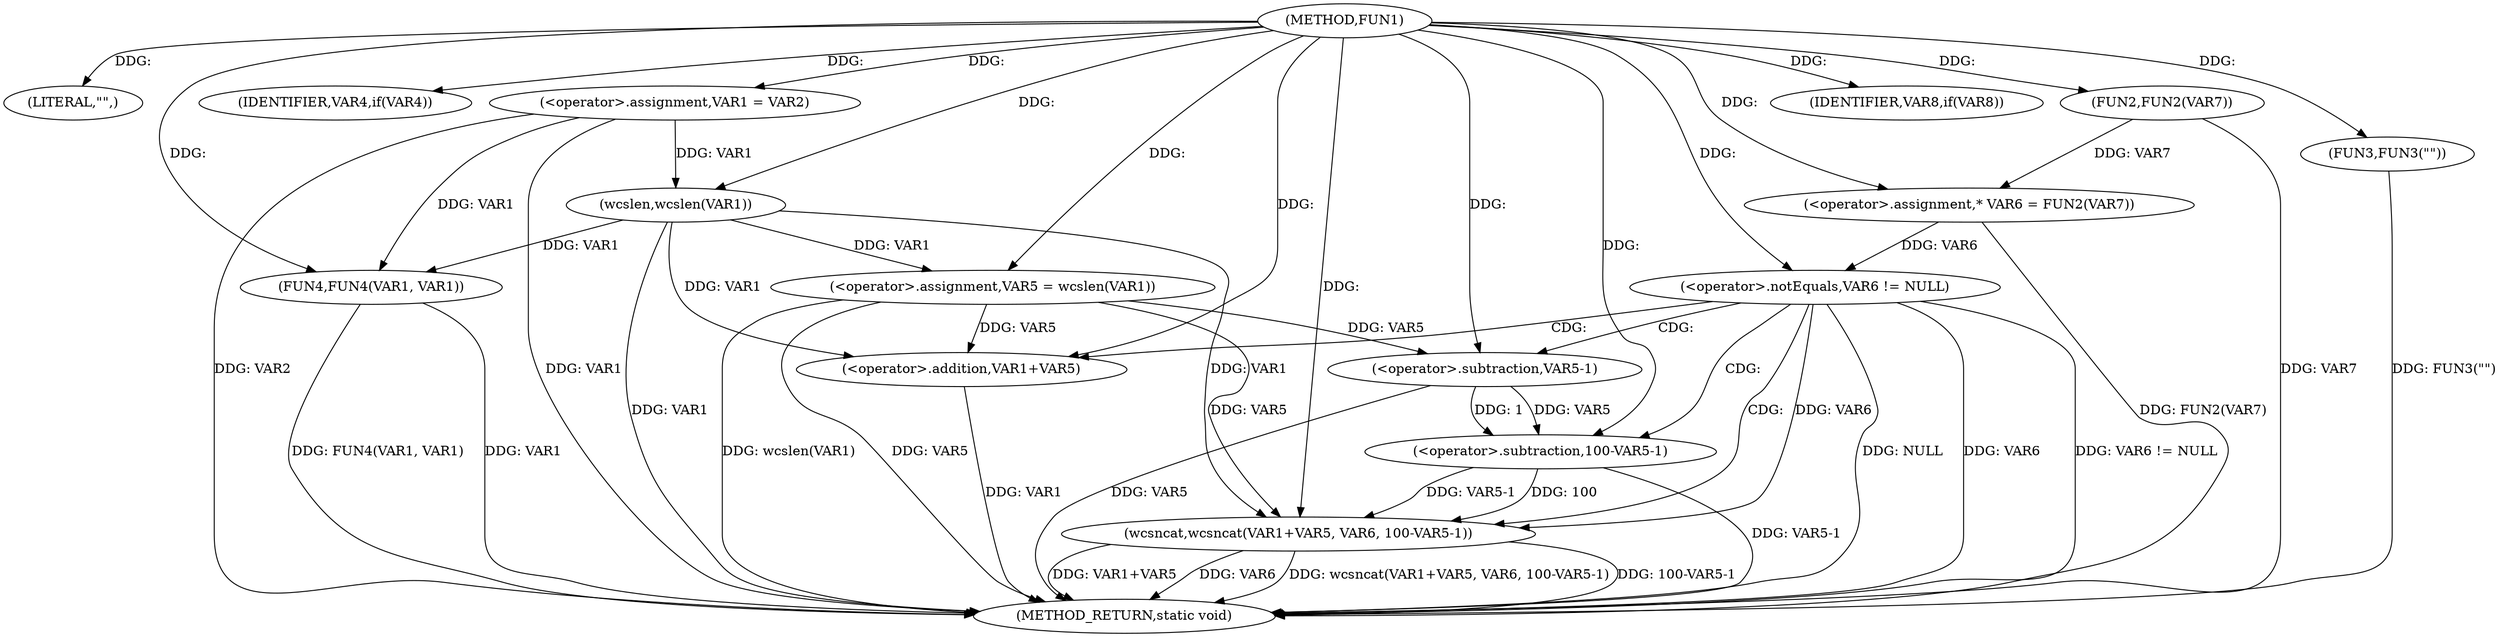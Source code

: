 digraph FUN1 {  
"1000100" [label = "(METHOD,FUN1)" ]
"1000146" [label = "(METHOD_RETURN,static void)" ]
"1000103" [label = "(LITERAL,\"\",)" ]
"1000104" [label = "(<operator>.assignment,VAR1 = VAR2)" ]
"1000108" [label = "(IDENTIFIER,VAR4,if(VAR4))" ]
"1000112" [label = "(<operator>.assignment,VAR5 = wcslen(VAR1))" ]
"1000114" [label = "(wcslen,wcslen(VAR1))" ]
"1000117" [label = "(<operator>.assignment,* VAR6 = FUN2(VAR7))" ]
"1000119" [label = "(FUN2,FUN2(VAR7))" ]
"1000122" [label = "(<operator>.notEquals,VAR6 != NULL)" ]
"1000126" [label = "(wcsncat,wcsncat(VAR1+VAR5, VAR6, 100-VAR5-1))" ]
"1000127" [label = "(<operator>.addition,VAR1+VAR5)" ]
"1000131" [label = "(<operator>.subtraction,100-VAR5-1)" ]
"1000133" [label = "(<operator>.subtraction,VAR5-1)" ]
"1000137" [label = "(IDENTIFIER,VAR8,if(VAR8))" ]
"1000139" [label = "(FUN3,FUN3(\"\"))" ]
"1000143" [label = "(FUN4,FUN4(VAR1, VAR1))" ]
  "1000104" -> "1000146"  [ label = "DDG: VAR1"] 
  "1000112" -> "1000146"  [ label = "DDG: wcslen(VAR1)"] 
  "1000114" -> "1000146"  [ label = "DDG: VAR1"] 
  "1000126" -> "1000146"  [ label = "DDG: VAR1+VAR5"] 
  "1000127" -> "1000146"  [ label = "DDG: VAR1"] 
  "1000117" -> "1000146"  [ label = "DDG: FUN2(VAR7)"] 
  "1000104" -> "1000146"  [ label = "DDG: VAR2"] 
  "1000126" -> "1000146"  [ label = "DDG: VAR6"] 
  "1000126" -> "1000146"  [ label = "DDG: wcsncat(VAR1+VAR5, VAR6, 100-VAR5-1)"] 
  "1000122" -> "1000146"  [ label = "DDG: VAR6"] 
  "1000139" -> "1000146"  [ label = "DDG: FUN3(\"\")"] 
  "1000143" -> "1000146"  [ label = "DDG: VAR1"] 
  "1000133" -> "1000146"  [ label = "DDG: VAR5"] 
  "1000131" -> "1000146"  [ label = "DDG: VAR5-1"] 
  "1000112" -> "1000146"  [ label = "DDG: VAR5"] 
  "1000119" -> "1000146"  [ label = "DDG: VAR7"] 
  "1000143" -> "1000146"  [ label = "DDG: FUN4(VAR1, VAR1)"] 
  "1000122" -> "1000146"  [ label = "DDG: VAR6 != NULL"] 
  "1000126" -> "1000146"  [ label = "DDG: 100-VAR5-1"] 
  "1000122" -> "1000146"  [ label = "DDG: NULL"] 
  "1000100" -> "1000103"  [ label = "DDG: "] 
  "1000100" -> "1000104"  [ label = "DDG: "] 
  "1000100" -> "1000108"  [ label = "DDG: "] 
  "1000114" -> "1000112"  [ label = "DDG: VAR1"] 
  "1000100" -> "1000112"  [ label = "DDG: "] 
  "1000104" -> "1000114"  [ label = "DDG: VAR1"] 
  "1000100" -> "1000114"  [ label = "DDG: "] 
  "1000119" -> "1000117"  [ label = "DDG: VAR7"] 
  "1000100" -> "1000117"  [ label = "DDG: "] 
  "1000100" -> "1000119"  [ label = "DDG: "] 
  "1000117" -> "1000122"  [ label = "DDG: VAR6"] 
  "1000100" -> "1000122"  [ label = "DDG: "] 
  "1000114" -> "1000126"  [ label = "DDG: VAR1"] 
  "1000100" -> "1000126"  [ label = "DDG: "] 
  "1000112" -> "1000126"  [ label = "DDG: VAR5"] 
  "1000114" -> "1000127"  [ label = "DDG: VAR1"] 
  "1000100" -> "1000127"  [ label = "DDG: "] 
  "1000112" -> "1000127"  [ label = "DDG: VAR5"] 
  "1000122" -> "1000126"  [ label = "DDG: VAR6"] 
  "1000131" -> "1000126"  [ label = "DDG: 100"] 
  "1000131" -> "1000126"  [ label = "DDG: VAR5-1"] 
  "1000100" -> "1000131"  [ label = "DDG: "] 
  "1000133" -> "1000131"  [ label = "DDG: VAR5"] 
  "1000133" -> "1000131"  [ label = "DDG: 1"] 
  "1000100" -> "1000133"  [ label = "DDG: "] 
  "1000112" -> "1000133"  [ label = "DDG: VAR5"] 
  "1000100" -> "1000137"  [ label = "DDG: "] 
  "1000100" -> "1000139"  [ label = "DDG: "] 
  "1000104" -> "1000143"  [ label = "DDG: VAR1"] 
  "1000114" -> "1000143"  [ label = "DDG: VAR1"] 
  "1000100" -> "1000143"  [ label = "DDG: "] 
  "1000122" -> "1000131"  [ label = "CDG: "] 
  "1000122" -> "1000127"  [ label = "CDG: "] 
  "1000122" -> "1000126"  [ label = "CDG: "] 
  "1000122" -> "1000133"  [ label = "CDG: "] 
}
